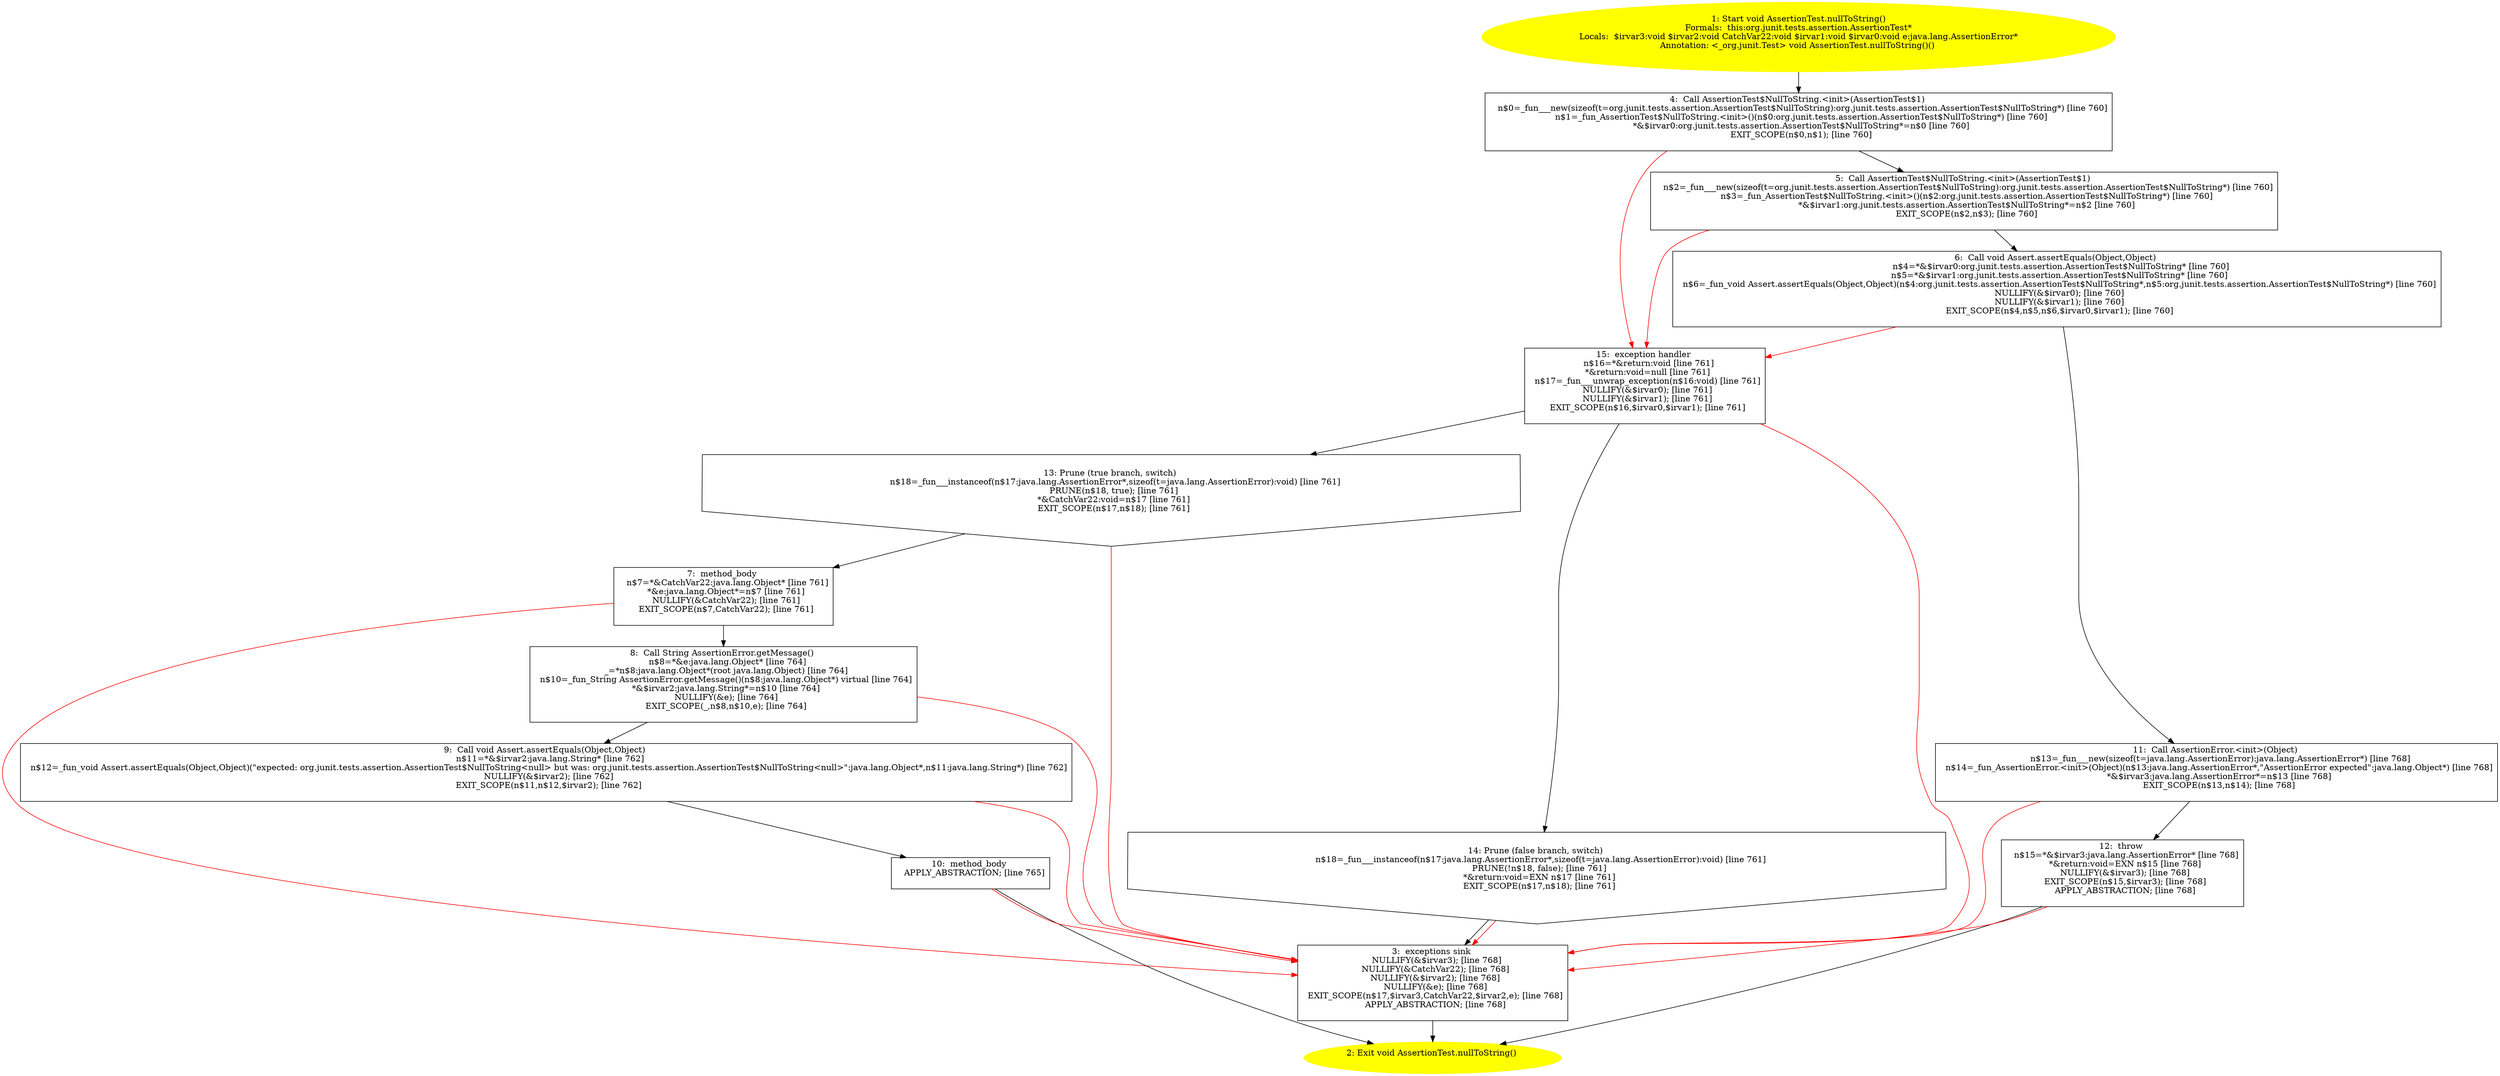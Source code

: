 /* @generated */
digraph cfg {
"org.junit.tests.assertion.AssertionTest.nullToString():void.ffbec3d7bb6fcaa3e82db80b20609e9a_1" [label="1: Start void AssertionTest.nullToString()\nFormals:  this:org.junit.tests.assertion.AssertionTest*\nLocals:  $irvar3:void $irvar2:void CatchVar22:void $irvar1:void $irvar0:void e:java.lang.AssertionError*\nAnnotation: <_org.junit.Test> void AssertionTest.nullToString()() \n  " color=yellow style=filled]
	

	 "org.junit.tests.assertion.AssertionTest.nullToString():void.ffbec3d7bb6fcaa3e82db80b20609e9a_1" -> "org.junit.tests.assertion.AssertionTest.nullToString():void.ffbec3d7bb6fcaa3e82db80b20609e9a_4" ;
"org.junit.tests.assertion.AssertionTest.nullToString():void.ffbec3d7bb6fcaa3e82db80b20609e9a_2" [label="2: Exit void AssertionTest.nullToString() \n  " color=yellow style=filled]
	

"org.junit.tests.assertion.AssertionTest.nullToString():void.ffbec3d7bb6fcaa3e82db80b20609e9a_3" [label="3:  exceptions sink \n   NULLIFY(&$irvar3); [line 768]\n  NULLIFY(&CatchVar22); [line 768]\n  NULLIFY(&$irvar2); [line 768]\n  NULLIFY(&e); [line 768]\n  EXIT_SCOPE(n$17,$irvar3,CatchVar22,$irvar2,e); [line 768]\n  APPLY_ABSTRACTION; [line 768]\n " shape="box"]
	

	 "org.junit.tests.assertion.AssertionTest.nullToString():void.ffbec3d7bb6fcaa3e82db80b20609e9a_3" -> "org.junit.tests.assertion.AssertionTest.nullToString():void.ffbec3d7bb6fcaa3e82db80b20609e9a_2" ;
"org.junit.tests.assertion.AssertionTest.nullToString():void.ffbec3d7bb6fcaa3e82db80b20609e9a_4" [label="4:  Call AssertionTest$NullToString.<init>(AssertionTest$1) \n   n$0=_fun___new(sizeof(t=org.junit.tests.assertion.AssertionTest$NullToString):org.junit.tests.assertion.AssertionTest$NullToString*) [line 760]\n  n$1=_fun_AssertionTest$NullToString.<init>()(n$0:org.junit.tests.assertion.AssertionTest$NullToString*) [line 760]\n  *&$irvar0:org.junit.tests.assertion.AssertionTest$NullToString*=n$0 [line 760]\n  EXIT_SCOPE(n$0,n$1); [line 760]\n " shape="box"]
	

	 "org.junit.tests.assertion.AssertionTest.nullToString():void.ffbec3d7bb6fcaa3e82db80b20609e9a_4" -> "org.junit.tests.assertion.AssertionTest.nullToString():void.ffbec3d7bb6fcaa3e82db80b20609e9a_5" ;
	 "org.junit.tests.assertion.AssertionTest.nullToString():void.ffbec3d7bb6fcaa3e82db80b20609e9a_4" -> "org.junit.tests.assertion.AssertionTest.nullToString():void.ffbec3d7bb6fcaa3e82db80b20609e9a_15" [color="red" ];
"org.junit.tests.assertion.AssertionTest.nullToString():void.ffbec3d7bb6fcaa3e82db80b20609e9a_5" [label="5:  Call AssertionTest$NullToString.<init>(AssertionTest$1) \n   n$2=_fun___new(sizeof(t=org.junit.tests.assertion.AssertionTest$NullToString):org.junit.tests.assertion.AssertionTest$NullToString*) [line 760]\n  n$3=_fun_AssertionTest$NullToString.<init>()(n$2:org.junit.tests.assertion.AssertionTest$NullToString*) [line 760]\n  *&$irvar1:org.junit.tests.assertion.AssertionTest$NullToString*=n$2 [line 760]\n  EXIT_SCOPE(n$2,n$3); [line 760]\n " shape="box"]
	

	 "org.junit.tests.assertion.AssertionTest.nullToString():void.ffbec3d7bb6fcaa3e82db80b20609e9a_5" -> "org.junit.tests.assertion.AssertionTest.nullToString():void.ffbec3d7bb6fcaa3e82db80b20609e9a_6" ;
	 "org.junit.tests.assertion.AssertionTest.nullToString():void.ffbec3d7bb6fcaa3e82db80b20609e9a_5" -> "org.junit.tests.assertion.AssertionTest.nullToString():void.ffbec3d7bb6fcaa3e82db80b20609e9a_15" [color="red" ];
"org.junit.tests.assertion.AssertionTest.nullToString():void.ffbec3d7bb6fcaa3e82db80b20609e9a_6" [label="6:  Call void Assert.assertEquals(Object,Object) \n   n$4=*&$irvar0:org.junit.tests.assertion.AssertionTest$NullToString* [line 760]\n  n$5=*&$irvar1:org.junit.tests.assertion.AssertionTest$NullToString* [line 760]\n  n$6=_fun_void Assert.assertEquals(Object,Object)(n$4:org.junit.tests.assertion.AssertionTest$NullToString*,n$5:org.junit.tests.assertion.AssertionTest$NullToString*) [line 760]\n  NULLIFY(&$irvar0); [line 760]\n  NULLIFY(&$irvar1); [line 760]\n  EXIT_SCOPE(n$4,n$5,n$6,$irvar0,$irvar1); [line 760]\n " shape="box"]
	

	 "org.junit.tests.assertion.AssertionTest.nullToString():void.ffbec3d7bb6fcaa3e82db80b20609e9a_6" -> "org.junit.tests.assertion.AssertionTest.nullToString():void.ffbec3d7bb6fcaa3e82db80b20609e9a_11" ;
	 "org.junit.tests.assertion.AssertionTest.nullToString():void.ffbec3d7bb6fcaa3e82db80b20609e9a_6" -> "org.junit.tests.assertion.AssertionTest.nullToString():void.ffbec3d7bb6fcaa3e82db80b20609e9a_15" [color="red" ];
"org.junit.tests.assertion.AssertionTest.nullToString():void.ffbec3d7bb6fcaa3e82db80b20609e9a_7" [label="7:  method_body \n   n$7=*&CatchVar22:java.lang.Object* [line 761]\n  *&e:java.lang.Object*=n$7 [line 761]\n  NULLIFY(&CatchVar22); [line 761]\n  EXIT_SCOPE(n$7,CatchVar22); [line 761]\n " shape="box"]
	

	 "org.junit.tests.assertion.AssertionTest.nullToString():void.ffbec3d7bb6fcaa3e82db80b20609e9a_7" -> "org.junit.tests.assertion.AssertionTest.nullToString():void.ffbec3d7bb6fcaa3e82db80b20609e9a_8" ;
	 "org.junit.tests.assertion.AssertionTest.nullToString():void.ffbec3d7bb6fcaa3e82db80b20609e9a_7" -> "org.junit.tests.assertion.AssertionTest.nullToString():void.ffbec3d7bb6fcaa3e82db80b20609e9a_3" [color="red" ];
"org.junit.tests.assertion.AssertionTest.nullToString():void.ffbec3d7bb6fcaa3e82db80b20609e9a_8" [label="8:  Call String AssertionError.getMessage() \n   n$8=*&e:java.lang.Object* [line 764]\n  _=*n$8:java.lang.Object*(root java.lang.Object) [line 764]\n  n$10=_fun_String AssertionError.getMessage()(n$8:java.lang.Object*) virtual [line 764]\n  *&$irvar2:java.lang.String*=n$10 [line 764]\n  NULLIFY(&e); [line 764]\n  EXIT_SCOPE(_,n$8,n$10,e); [line 764]\n " shape="box"]
	

	 "org.junit.tests.assertion.AssertionTest.nullToString():void.ffbec3d7bb6fcaa3e82db80b20609e9a_8" -> "org.junit.tests.assertion.AssertionTest.nullToString():void.ffbec3d7bb6fcaa3e82db80b20609e9a_9" ;
	 "org.junit.tests.assertion.AssertionTest.nullToString():void.ffbec3d7bb6fcaa3e82db80b20609e9a_8" -> "org.junit.tests.assertion.AssertionTest.nullToString():void.ffbec3d7bb6fcaa3e82db80b20609e9a_3" [color="red" ];
"org.junit.tests.assertion.AssertionTest.nullToString():void.ffbec3d7bb6fcaa3e82db80b20609e9a_9" [label="9:  Call void Assert.assertEquals(Object,Object) \n   n$11=*&$irvar2:java.lang.String* [line 762]\n  n$12=_fun_void Assert.assertEquals(Object,Object)(\"expected: org.junit.tests.assertion.AssertionTest$NullToString<null> but was: org.junit.tests.assertion.AssertionTest$NullToString<null>\":java.lang.Object*,n$11:java.lang.String*) [line 762]\n  NULLIFY(&$irvar2); [line 762]\n  EXIT_SCOPE(n$11,n$12,$irvar2); [line 762]\n " shape="box"]
	

	 "org.junit.tests.assertion.AssertionTest.nullToString():void.ffbec3d7bb6fcaa3e82db80b20609e9a_9" -> "org.junit.tests.assertion.AssertionTest.nullToString():void.ffbec3d7bb6fcaa3e82db80b20609e9a_10" ;
	 "org.junit.tests.assertion.AssertionTest.nullToString():void.ffbec3d7bb6fcaa3e82db80b20609e9a_9" -> "org.junit.tests.assertion.AssertionTest.nullToString():void.ffbec3d7bb6fcaa3e82db80b20609e9a_3" [color="red" ];
"org.junit.tests.assertion.AssertionTest.nullToString():void.ffbec3d7bb6fcaa3e82db80b20609e9a_10" [label="10:  method_body \n   APPLY_ABSTRACTION; [line 765]\n " shape="box"]
	

	 "org.junit.tests.assertion.AssertionTest.nullToString():void.ffbec3d7bb6fcaa3e82db80b20609e9a_10" -> "org.junit.tests.assertion.AssertionTest.nullToString():void.ffbec3d7bb6fcaa3e82db80b20609e9a_2" ;
	 "org.junit.tests.assertion.AssertionTest.nullToString():void.ffbec3d7bb6fcaa3e82db80b20609e9a_10" -> "org.junit.tests.assertion.AssertionTest.nullToString():void.ffbec3d7bb6fcaa3e82db80b20609e9a_3" [color="red" ];
"org.junit.tests.assertion.AssertionTest.nullToString():void.ffbec3d7bb6fcaa3e82db80b20609e9a_11" [label="11:  Call AssertionError.<init>(Object) \n   n$13=_fun___new(sizeof(t=java.lang.AssertionError):java.lang.AssertionError*) [line 768]\n  n$14=_fun_AssertionError.<init>(Object)(n$13:java.lang.AssertionError*,\"AssertionError expected\":java.lang.Object*) [line 768]\n  *&$irvar3:java.lang.AssertionError*=n$13 [line 768]\n  EXIT_SCOPE(n$13,n$14); [line 768]\n " shape="box"]
	

	 "org.junit.tests.assertion.AssertionTest.nullToString():void.ffbec3d7bb6fcaa3e82db80b20609e9a_11" -> "org.junit.tests.assertion.AssertionTest.nullToString():void.ffbec3d7bb6fcaa3e82db80b20609e9a_12" ;
	 "org.junit.tests.assertion.AssertionTest.nullToString():void.ffbec3d7bb6fcaa3e82db80b20609e9a_11" -> "org.junit.tests.assertion.AssertionTest.nullToString():void.ffbec3d7bb6fcaa3e82db80b20609e9a_3" [color="red" ];
"org.junit.tests.assertion.AssertionTest.nullToString():void.ffbec3d7bb6fcaa3e82db80b20609e9a_12" [label="12:  throw \n   n$15=*&$irvar3:java.lang.AssertionError* [line 768]\n  *&return:void=EXN n$15 [line 768]\n  NULLIFY(&$irvar3); [line 768]\n  EXIT_SCOPE(n$15,$irvar3); [line 768]\n  APPLY_ABSTRACTION; [line 768]\n " shape="box"]
	

	 "org.junit.tests.assertion.AssertionTest.nullToString():void.ffbec3d7bb6fcaa3e82db80b20609e9a_12" -> "org.junit.tests.assertion.AssertionTest.nullToString():void.ffbec3d7bb6fcaa3e82db80b20609e9a_2" ;
	 "org.junit.tests.assertion.AssertionTest.nullToString():void.ffbec3d7bb6fcaa3e82db80b20609e9a_12" -> "org.junit.tests.assertion.AssertionTest.nullToString():void.ffbec3d7bb6fcaa3e82db80b20609e9a_3" [color="red" ];
"org.junit.tests.assertion.AssertionTest.nullToString():void.ffbec3d7bb6fcaa3e82db80b20609e9a_13" [label="13: Prune (true branch, switch) \n   n$18=_fun___instanceof(n$17:java.lang.AssertionError*,sizeof(t=java.lang.AssertionError):void) [line 761]\n  PRUNE(n$18, true); [line 761]\n  *&CatchVar22:void=n$17 [line 761]\n  EXIT_SCOPE(n$17,n$18); [line 761]\n " shape="invhouse"]
	

	 "org.junit.tests.assertion.AssertionTest.nullToString():void.ffbec3d7bb6fcaa3e82db80b20609e9a_13" -> "org.junit.tests.assertion.AssertionTest.nullToString():void.ffbec3d7bb6fcaa3e82db80b20609e9a_7" ;
	 "org.junit.tests.assertion.AssertionTest.nullToString():void.ffbec3d7bb6fcaa3e82db80b20609e9a_13" -> "org.junit.tests.assertion.AssertionTest.nullToString():void.ffbec3d7bb6fcaa3e82db80b20609e9a_3" [color="red" ];
"org.junit.tests.assertion.AssertionTest.nullToString():void.ffbec3d7bb6fcaa3e82db80b20609e9a_14" [label="14: Prune (false branch, switch) \n   n$18=_fun___instanceof(n$17:java.lang.AssertionError*,sizeof(t=java.lang.AssertionError):void) [line 761]\n  PRUNE(!n$18, false); [line 761]\n  *&return:void=EXN n$17 [line 761]\n  EXIT_SCOPE(n$17,n$18); [line 761]\n " shape="invhouse"]
	

	 "org.junit.tests.assertion.AssertionTest.nullToString():void.ffbec3d7bb6fcaa3e82db80b20609e9a_14" -> "org.junit.tests.assertion.AssertionTest.nullToString():void.ffbec3d7bb6fcaa3e82db80b20609e9a_3" ;
	 "org.junit.tests.assertion.AssertionTest.nullToString():void.ffbec3d7bb6fcaa3e82db80b20609e9a_14" -> "org.junit.tests.assertion.AssertionTest.nullToString():void.ffbec3d7bb6fcaa3e82db80b20609e9a_3" [color="red" ];
"org.junit.tests.assertion.AssertionTest.nullToString():void.ffbec3d7bb6fcaa3e82db80b20609e9a_15" [label="15:  exception handler \n   n$16=*&return:void [line 761]\n  *&return:void=null [line 761]\n  n$17=_fun___unwrap_exception(n$16:void) [line 761]\n  NULLIFY(&$irvar0); [line 761]\n  NULLIFY(&$irvar1); [line 761]\n  EXIT_SCOPE(n$16,$irvar0,$irvar1); [line 761]\n " shape="box"]
	

	 "org.junit.tests.assertion.AssertionTest.nullToString():void.ffbec3d7bb6fcaa3e82db80b20609e9a_15" -> "org.junit.tests.assertion.AssertionTest.nullToString():void.ffbec3d7bb6fcaa3e82db80b20609e9a_13" ;
	 "org.junit.tests.assertion.AssertionTest.nullToString():void.ffbec3d7bb6fcaa3e82db80b20609e9a_15" -> "org.junit.tests.assertion.AssertionTest.nullToString():void.ffbec3d7bb6fcaa3e82db80b20609e9a_14" ;
	 "org.junit.tests.assertion.AssertionTest.nullToString():void.ffbec3d7bb6fcaa3e82db80b20609e9a_15" -> "org.junit.tests.assertion.AssertionTest.nullToString():void.ffbec3d7bb6fcaa3e82db80b20609e9a_3" [color="red" ];
}
